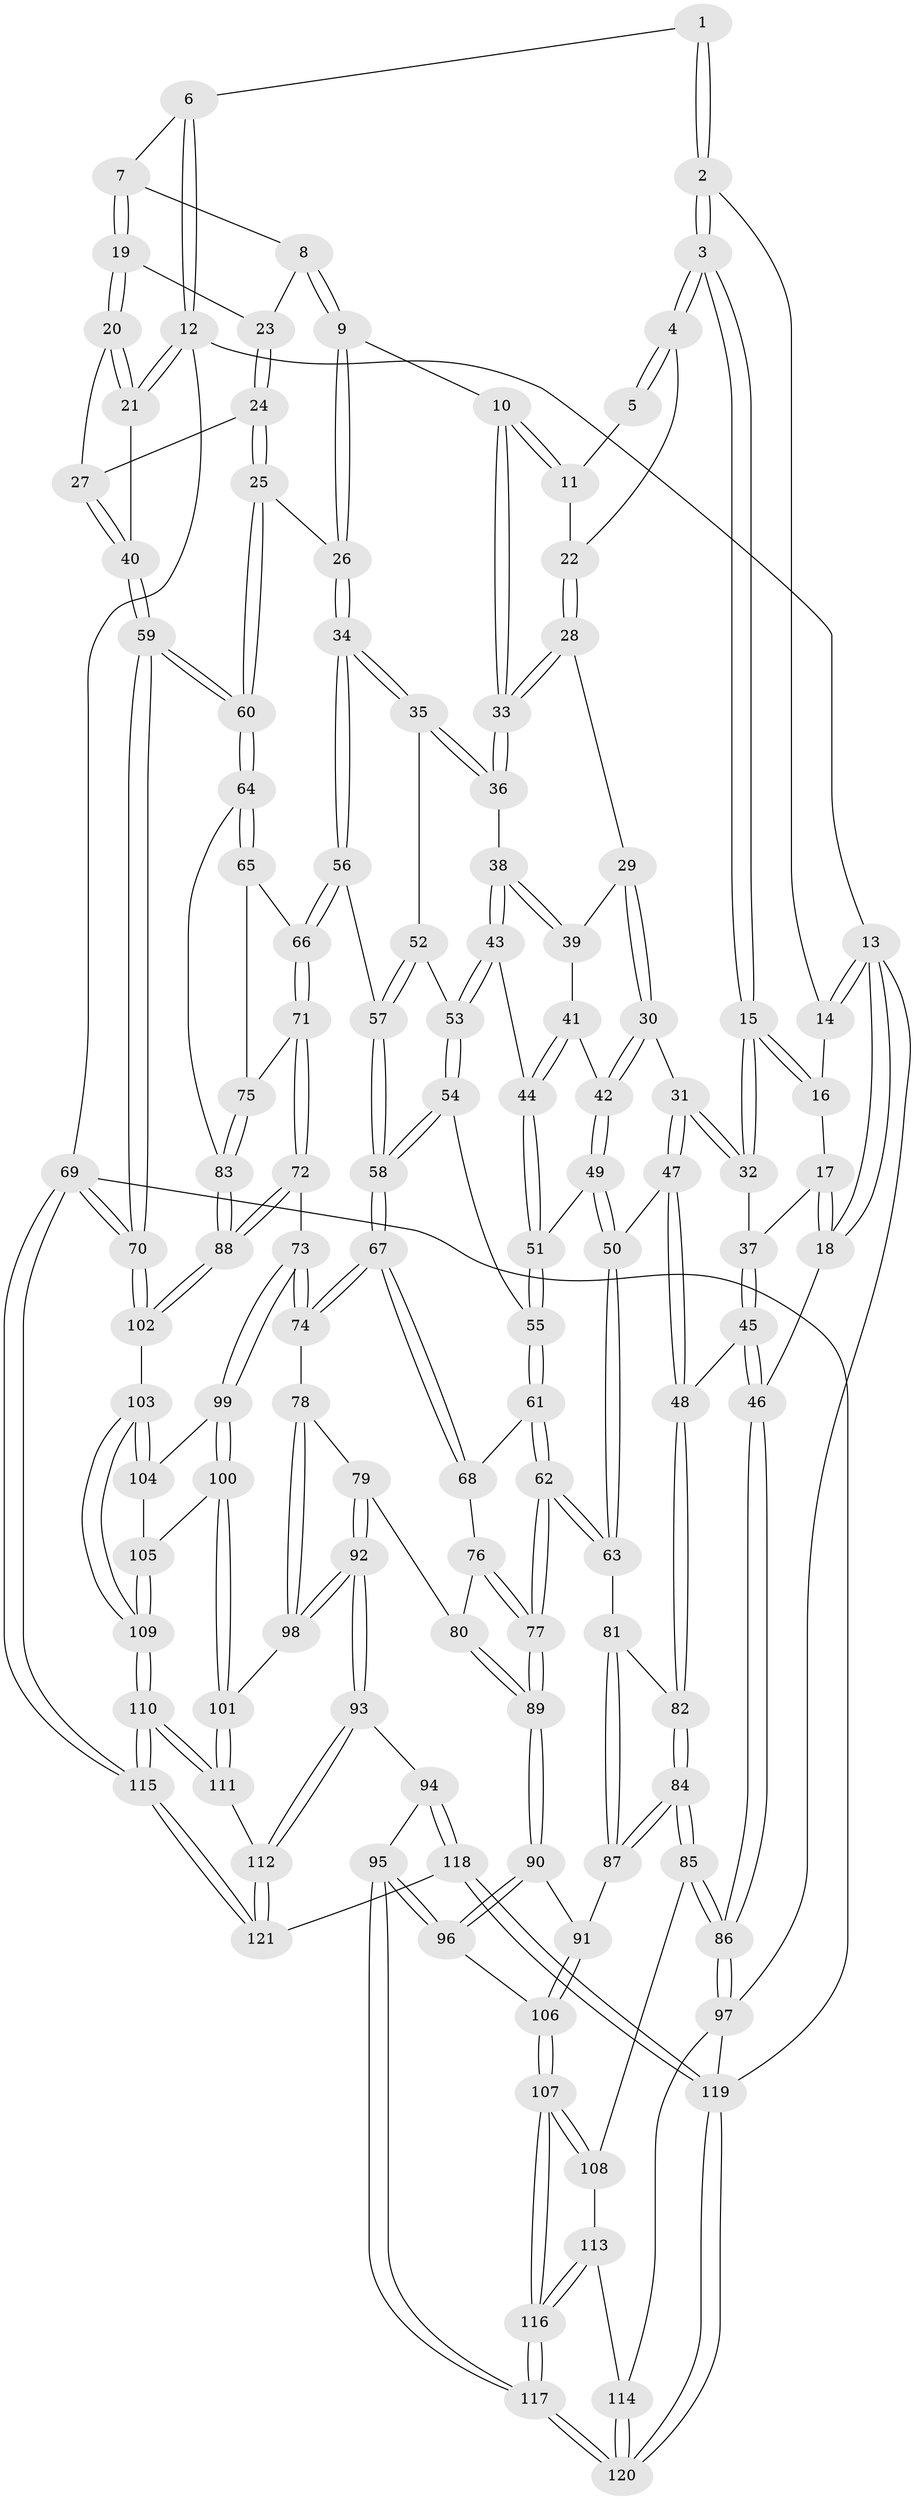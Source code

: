 // coarse degree distribution, {4: 0.3888888888888889, 3: 0.19444444444444445, 5: 0.3055555555555556, 6: 0.08333333333333333, 2: 0.027777777777777776}
// Generated by graph-tools (version 1.1) at 2025/21/03/04/25 18:21:29]
// undirected, 121 vertices, 299 edges
graph export_dot {
graph [start="1"]
  node [color=gray90,style=filled];
  1 [pos="+0.5971000343009445+0"];
  2 [pos="+0.23776858604056295+0"];
  3 [pos="+0.3150282434721125+0.13124616010348789"];
  4 [pos="+0.42843657163442483+0.1287635313427819"];
  5 [pos="+0.5911289955087538+0"];
  6 [pos="+0.7816195312452886+0"];
  7 [pos="+0.8059872301863142+0.03139254755555727"];
  8 [pos="+0.7765095691428896+0.10350332515861176"];
  9 [pos="+0.7262453230600713+0.1691907262107765"];
  10 [pos="+0.6728536896709197+0.17210070822020415"];
  11 [pos="+0.5886677360385422+0.1055294656398872"];
  12 [pos="+1+0"];
  13 [pos="+0+0"];
  14 [pos="+0+0"];
  15 [pos="+0.2938370482952621+0.17867191814938388"];
  16 [pos="+0.09622144839080782+0.07505019277812393"];
  17 [pos="+0.1077366423110605+0.20029109891949962"];
  18 [pos="+0+0"];
  19 [pos="+0.9689268849391893+0.12799851843558593"];
  20 [pos="+1+0.13355684878794039"];
  21 [pos="+1+0.03499431387964983"];
  22 [pos="+0.4943746663130688+0.14865863549301464"];
  23 [pos="+0.884098669589411+0.1877387661021773"];
  24 [pos="+0.8543960310634797+0.33828408574880786"];
  25 [pos="+0.8497134206761248+0.34524639299893917"];
  26 [pos="+0.8267058395653478+0.34662969855686004"];
  27 [pos="+0.9262673462140969+0.27741379183024445"];
  28 [pos="+0.5184753910521209+0.2440042682748123"];
  29 [pos="+0.49413405954467093+0.26901827864315414"];
  30 [pos="+0.3739204849519592+0.29914725000135517"];
  31 [pos="+0.28534676325519714+0.25071145412199825"];
  32 [pos="+0.27486907532341376+0.22989096485303523"];
  33 [pos="+0.6067778534858572+0.26783528921260014"];
  34 [pos="+0.7768752322307098+0.3866593904473876"];
  35 [pos="+0.6985447135075953+0.37508008466018267"];
  36 [pos="+0.6201320590326708+0.340557787574547"];
  37 [pos="+0.13166934532990768+0.24349414212436338"];
  38 [pos="+0.5728751339431402+0.3727087428895729"];
  39 [pos="+0.5088237092612744+0.31891550239175837"];
  40 [pos="+1+0.2467302460779603"];
  41 [pos="+0.48783651566313285+0.3399461471353437"];
  42 [pos="+0.40514152173115825+0.3464899073550779"];
  43 [pos="+0.5644643455523937+0.38495757925513824"];
  44 [pos="+0.509809653686409+0.40591578141293094"];
  45 [pos="+0+0.4209775447182957"];
  46 [pos="+0+0.42027969398488885"];
  47 [pos="+0.25831608504821885+0.4040818136343851"];
  48 [pos="+0.04590128715614654+0.495010067693373"];
  49 [pos="+0.42405906252808817+0.3940840528545881"];
  50 [pos="+0.333668271597306+0.523750833625784"];
  51 [pos="+0.48662038859084816+0.4206168979350376"];
  52 [pos="+0.6369596848252298+0.4489709920920405"];
  53 [pos="+0.5818150355778692+0.4424817748266655"];
  54 [pos="+0.5760656840550779+0.4810264985792508"];
  55 [pos="+0.4922550913891756+0.4899197086391302"];
  56 [pos="+0.7620691460772022+0.4685910789562535"];
  57 [pos="+0.6403359245611576+0.5211304210001816"];
  58 [pos="+0.6210708643374252+0.5394508979227516"];
  59 [pos="+1+0.5524620695690793"];
  60 [pos="+1+0.5471693190918614"];
  61 [pos="+0.4712490171794355+0.5339149250316834"];
  62 [pos="+0.38073954585899017+0.5943930303753908"];
  63 [pos="+0.3389471034785296+0.5603085064998664"];
  64 [pos="+1+0.5682915154628506"];
  65 [pos="+0.8403703663785872+0.5229109026342272"];
  66 [pos="+0.7707704689543108+0.49741691464985427"];
  67 [pos="+0.6171424136295864+0.5571209713432126"];
  68 [pos="+0.5729317581819156+0.565825520070066"];
  69 [pos="+1+1"];
  70 [pos="+1+0.817187309729566"];
  71 [pos="+0.7657501352914171+0.6044599570020268"];
  72 [pos="+0.7477937037392448+0.6264077555420352"];
  73 [pos="+0.6967159017475201+0.6525657130367057"];
  74 [pos="+0.6691860608893039+0.6466766530889312"];
  75 [pos="+0.8535368749132919+0.6089831595285078"];
  76 [pos="+0.563747412740761+0.5808647857942472"];
  77 [pos="+0.4017737764791978+0.6617614893536321"];
  78 [pos="+0.6592318410024834+0.6532496395836337"];
  79 [pos="+0.5925032038762357+0.6707765366677418"];
  80 [pos="+0.5329563945620363+0.6532303270824857"];
  81 [pos="+0.31134780927004035+0.5670312277524879"];
  82 [pos="+0.08957762294030217+0.5483147216089194"];
  83 [pos="+0.9331309803608739+0.6202698541895206"];
  84 [pos="+0.12190651421446089+0.7115358972842505"];
  85 [pos="+0.10491070405285499+0.7344121462269834"];
  86 [pos="+0+0.767456597261325"];
  87 [pos="+0.175127953182268+0.7132175050683793"];
  88 [pos="+0.847518761811514+0.7280206658563246"];
  89 [pos="+0.40547299707381096+0.6756572926226672"];
  90 [pos="+0.397919904236889+0.7638364758891912"];
  91 [pos="+0.21080832427474624+0.7302122907545084"];
  92 [pos="+0.5444386253213852+0.7691540748730886"];
  93 [pos="+0.4577450689287448+0.8332500985301091"];
  94 [pos="+0.4544614587710812+0.8328518669765015"];
  95 [pos="+0.44593355598781165+0.8263373255266068"];
  96 [pos="+0.4045971057833136+0.7845794455703206"];
  97 [pos="+0+0.8690078468106333"];
  98 [pos="+0.6187448237056892+0.7526448575226388"];
  99 [pos="+0.7108771903452447+0.7062322827455597"];
  100 [pos="+0.6613301015023187+0.7840602651049092"];
  101 [pos="+0.6521659866397438+0.7887128387459428"];
  102 [pos="+0.841864325491485+0.7943692520827822"];
  103 [pos="+0.8191721465965188+0.8127003857357535"];
  104 [pos="+0.7231225489382251+0.7228192124587406"];
  105 [pos="+0.7027588084755123+0.7972259024149841"];
  106 [pos="+0.23210043189497767+0.8918843517323013"];
  107 [pos="+0.19268282134436573+0.9300601094791088"];
  108 [pos="+0.11310193880480815+0.8207191944820342"];
  109 [pos="+0.7854871470429438+0.884228725292349"];
  110 [pos="+0.7781511164550975+0.9118827113690682"];
  111 [pos="+0.620935283471219+0.8829837929218474"];
  112 [pos="+0.5780014105122001+0.8934813144473739"];
  113 [pos="+0+0.8959586587274664"];
  114 [pos="+0+0.8982497400329903"];
  115 [pos="+0.9460610465467064+1"];
  116 [pos="+0.18372418406632862+1"];
  117 [pos="+0.19448340072019196+1"];
  118 [pos="+0.3876351232176354+1"];
  119 [pos="+0.21175033871243096+1"];
  120 [pos="+0.1965573926333891+1"];
  121 [pos="+0.6042427784374962+1"];
  1 -- 2;
  1 -- 2;
  1 -- 6;
  2 -- 3;
  2 -- 3;
  2 -- 14;
  3 -- 4;
  3 -- 4;
  3 -- 15;
  3 -- 15;
  4 -- 5;
  4 -- 5;
  4 -- 22;
  5 -- 11;
  6 -- 7;
  6 -- 12;
  6 -- 12;
  7 -- 8;
  7 -- 19;
  7 -- 19;
  8 -- 9;
  8 -- 9;
  8 -- 23;
  9 -- 10;
  9 -- 26;
  9 -- 26;
  10 -- 11;
  10 -- 11;
  10 -- 33;
  10 -- 33;
  11 -- 22;
  12 -- 13;
  12 -- 21;
  12 -- 21;
  12 -- 69;
  13 -- 14;
  13 -- 14;
  13 -- 18;
  13 -- 18;
  13 -- 97;
  14 -- 16;
  15 -- 16;
  15 -- 16;
  15 -- 32;
  15 -- 32;
  16 -- 17;
  17 -- 18;
  17 -- 18;
  17 -- 37;
  18 -- 46;
  19 -- 20;
  19 -- 20;
  19 -- 23;
  20 -- 21;
  20 -- 21;
  20 -- 27;
  21 -- 40;
  22 -- 28;
  22 -- 28;
  23 -- 24;
  23 -- 24;
  24 -- 25;
  24 -- 25;
  24 -- 27;
  25 -- 26;
  25 -- 60;
  25 -- 60;
  26 -- 34;
  26 -- 34;
  27 -- 40;
  27 -- 40;
  28 -- 29;
  28 -- 33;
  28 -- 33;
  29 -- 30;
  29 -- 30;
  29 -- 39;
  30 -- 31;
  30 -- 42;
  30 -- 42;
  31 -- 32;
  31 -- 32;
  31 -- 47;
  31 -- 47;
  32 -- 37;
  33 -- 36;
  33 -- 36;
  34 -- 35;
  34 -- 35;
  34 -- 56;
  34 -- 56;
  35 -- 36;
  35 -- 36;
  35 -- 52;
  36 -- 38;
  37 -- 45;
  37 -- 45;
  38 -- 39;
  38 -- 39;
  38 -- 43;
  38 -- 43;
  39 -- 41;
  40 -- 59;
  40 -- 59;
  41 -- 42;
  41 -- 44;
  41 -- 44;
  42 -- 49;
  42 -- 49;
  43 -- 44;
  43 -- 53;
  43 -- 53;
  44 -- 51;
  44 -- 51;
  45 -- 46;
  45 -- 46;
  45 -- 48;
  46 -- 86;
  46 -- 86;
  47 -- 48;
  47 -- 48;
  47 -- 50;
  48 -- 82;
  48 -- 82;
  49 -- 50;
  49 -- 50;
  49 -- 51;
  50 -- 63;
  50 -- 63;
  51 -- 55;
  51 -- 55;
  52 -- 53;
  52 -- 57;
  52 -- 57;
  53 -- 54;
  53 -- 54;
  54 -- 55;
  54 -- 58;
  54 -- 58;
  55 -- 61;
  55 -- 61;
  56 -- 57;
  56 -- 66;
  56 -- 66;
  57 -- 58;
  57 -- 58;
  58 -- 67;
  58 -- 67;
  59 -- 60;
  59 -- 60;
  59 -- 70;
  59 -- 70;
  60 -- 64;
  60 -- 64;
  61 -- 62;
  61 -- 62;
  61 -- 68;
  62 -- 63;
  62 -- 63;
  62 -- 77;
  62 -- 77;
  63 -- 81;
  64 -- 65;
  64 -- 65;
  64 -- 83;
  65 -- 66;
  65 -- 75;
  66 -- 71;
  66 -- 71;
  67 -- 68;
  67 -- 68;
  67 -- 74;
  67 -- 74;
  68 -- 76;
  69 -- 70;
  69 -- 70;
  69 -- 115;
  69 -- 115;
  69 -- 119;
  70 -- 102;
  70 -- 102;
  71 -- 72;
  71 -- 72;
  71 -- 75;
  72 -- 73;
  72 -- 88;
  72 -- 88;
  73 -- 74;
  73 -- 74;
  73 -- 99;
  73 -- 99;
  74 -- 78;
  75 -- 83;
  75 -- 83;
  76 -- 77;
  76 -- 77;
  76 -- 80;
  77 -- 89;
  77 -- 89;
  78 -- 79;
  78 -- 98;
  78 -- 98;
  79 -- 80;
  79 -- 92;
  79 -- 92;
  80 -- 89;
  80 -- 89;
  81 -- 82;
  81 -- 87;
  81 -- 87;
  82 -- 84;
  82 -- 84;
  83 -- 88;
  83 -- 88;
  84 -- 85;
  84 -- 85;
  84 -- 87;
  84 -- 87;
  85 -- 86;
  85 -- 86;
  85 -- 108;
  86 -- 97;
  86 -- 97;
  87 -- 91;
  88 -- 102;
  88 -- 102;
  89 -- 90;
  89 -- 90;
  90 -- 91;
  90 -- 96;
  90 -- 96;
  91 -- 106;
  91 -- 106;
  92 -- 93;
  92 -- 93;
  92 -- 98;
  92 -- 98;
  93 -- 94;
  93 -- 112;
  93 -- 112;
  94 -- 95;
  94 -- 118;
  94 -- 118;
  95 -- 96;
  95 -- 96;
  95 -- 117;
  95 -- 117;
  96 -- 106;
  97 -- 114;
  97 -- 119;
  98 -- 101;
  99 -- 100;
  99 -- 100;
  99 -- 104;
  100 -- 101;
  100 -- 101;
  100 -- 105;
  101 -- 111;
  101 -- 111;
  102 -- 103;
  103 -- 104;
  103 -- 104;
  103 -- 109;
  103 -- 109;
  104 -- 105;
  105 -- 109;
  105 -- 109;
  106 -- 107;
  106 -- 107;
  107 -- 108;
  107 -- 108;
  107 -- 116;
  107 -- 116;
  108 -- 113;
  109 -- 110;
  109 -- 110;
  110 -- 111;
  110 -- 111;
  110 -- 115;
  110 -- 115;
  111 -- 112;
  112 -- 121;
  112 -- 121;
  113 -- 114;
  113 -- 116;
  113 -- 116;
  114 -- 120;
  114 -- 120;
  115 -- 121;
  115 -- 121;
  116 -- 117;
  116 -- 117;
  117 -- 120;
  117 -- 120;
  118 -- 119;
  118 -- 119;
  118 -- 121;
  119 -- 120;
  119 -- 120;
}
